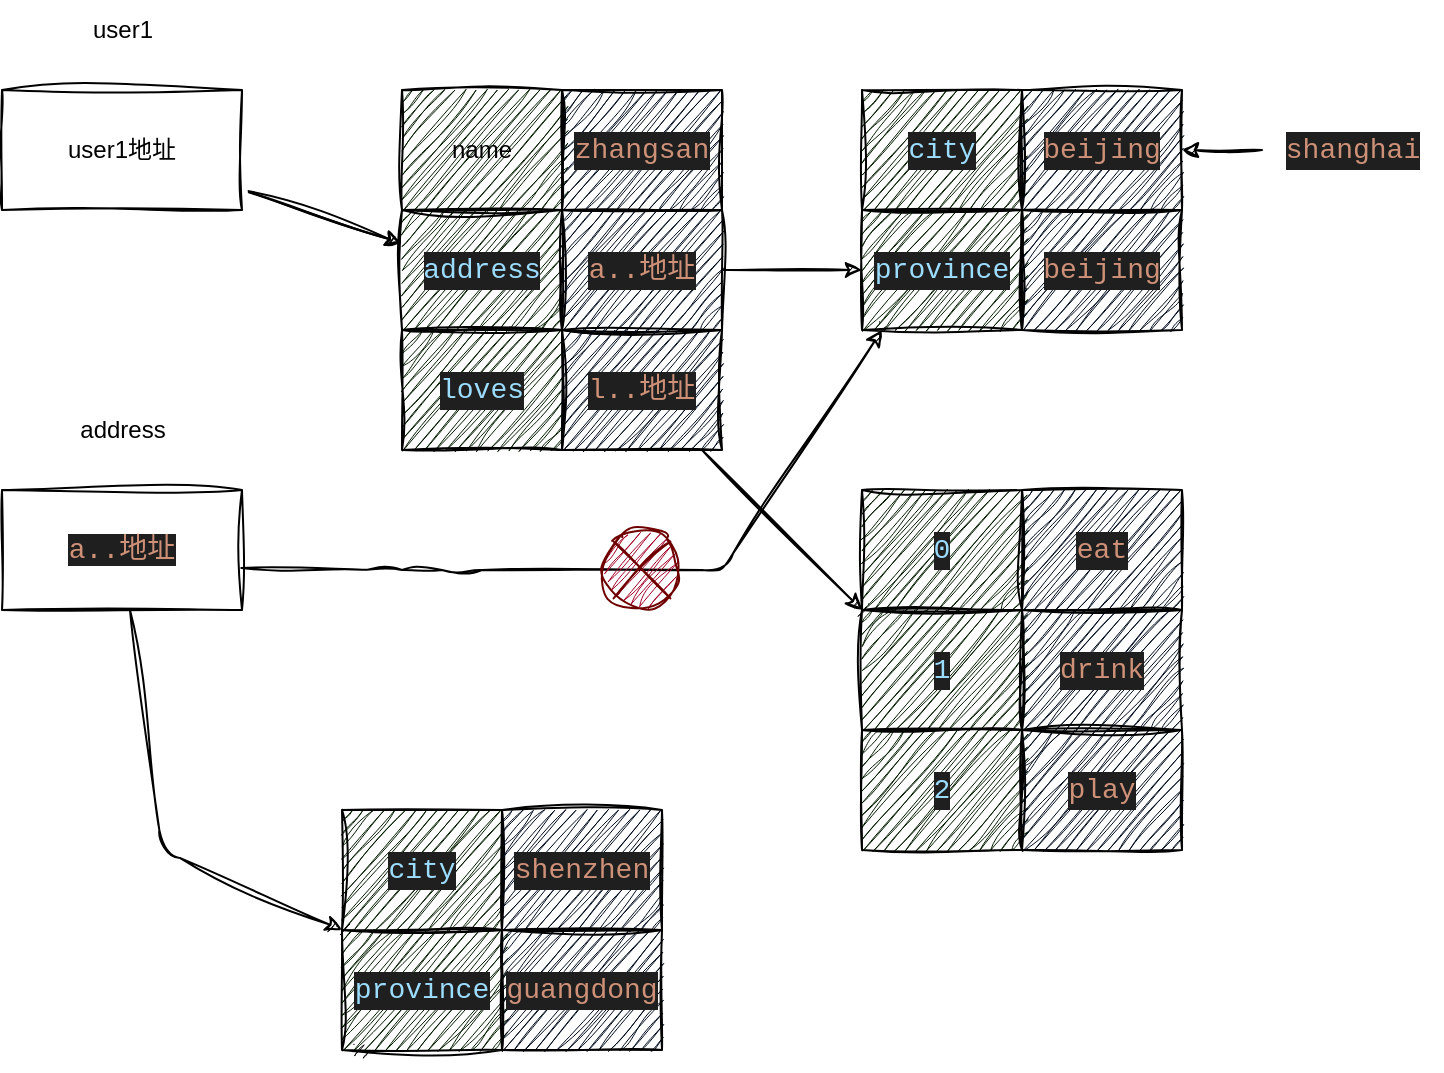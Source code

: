 <mxfile>
    <diagram id="ew8xve4dzyzNhSG_oleL" name="第 1 页">
        <mxGraphModel dx="915" dy="766" grid="1" gridSize="10" guides="1" tooltips="1" connect="1" arrows="1" fold="1" page="1" pageScale="1" pageWidth="827" pageHeight="1169" math="1" shadow="0">
            <root>
                <mxCell id="0"/>
                <mxCell id="1" parent="0"/>
                <mxCell id="96" value="" style="edgeStyle=none;html=1;rounded=0;sketch=1;curveFitting=1;jiggle=2;" parent="1" source="2" target="84" edge="1">
                    <mxGeometry relative="1" as="geometry"/>
                </mxCell>
                <mxCell id="107" value="" style="edgeStyle=none;html=1;rounded=0;sketch=1;curveFitting=1;jiggle=2;" parent="1" source="2" target="84" edge="1">
                    <mxGeometry relative="1" as="geometry"/>
                </mxCell>
                <mxCell id="2" value="user1地址" style="rounded=0;whiteSpace=wrap;html=1;strokeWidth=1;sketch=1;curveFitting=1;jiggle=2;" parent="1" vertex="1">
                    <mxGeometry x="40" y="80" width="120" height="60" as="geometry"/>
                </mxCell>
                <mxCell id="3" value="user1" style="text;html=1;align=center;verticalAlign=middle;resizable=0;points=[];autosize=1;strokeColor=none;fillColor=none;strokeWidth=1;rounded=0;sketch=1;curveFitting=1;jiggle=2;" parent="1" vertex="1">
                    <mxGeometry x="75" y="35" width="50" height="30" as="geometry"/>
                </mxCell>
                <mxCell id="7" value="name" style="rounded=0;whiteSpace=wrap;html=1;fillColor=#031D00;movable=1;resizable=1;rotatable=1;deletable=1;editable=1;connectable=1;strokeWidth=1;sketch=1;curveFitting=1;jiggle=2;" parent="1" vertex="1">
                    <mxGeometry x="240" y="80" width="80" height="60" as="geometry"/>
                </mxCell>
                <mxCell id="8" value="&lt;div style=&quot;color: rgb(204, 204, 204); background-color: rgb(31, 31, 31); font-family: Consolas, &amp;quot;Courier New&amp;quot;, monospace; font-size: 14px; line-height: 19px;&quot;&gt;&lt;span style=&quot;color: #ce9178;&quot;&gt;zhangsan&lt;/span&gt;&lt;/div&gt;" style="rounded=0;whiteSpace=wrap;html=1;fillColor=#000B1D;movable=1;resizable=1;rotatable=1;deletable=1;editable=1;connectable=1;strokeWidth=1;sketch=1;curveFitting=1;jiggle=2;" parent="1" vertex="1">
                    <mxGeometry x="320" y="80" width="80" height="60" as="geometry"/>
                </mxCell>
                <mxCell id="84" value="&lt;div style=&quot;color: rgb(204, 204, 204); background-color: rgb(31, 31, 31); font-family: Consolas, &amp;quot;Courier New&amp;quot;, monospace; font-size: 14px; line-height: 19px;&quot;&gt;&lt;span style=&quot;color: #9cdcfe;&quot;&gt;address&lt;/span&gt;&lt;/div&gt;" style="rounded=0;whiteSpace=wrap;html=1;fillColor=#031D00;movable=1;resizable=1;rotatable=1;deletable=1;editable=1;connectable=1;strokeWidth=1;sketch=1;curveFitting=1;jiggle=2;" parent="1" vertex="1">
                    <mxGeometry x="240" y="140" width="80" height="60" as="geometry"/>
                </mxCell>
                <mxCell id="106" value="" style="edgeStyle=none;html=1;rounded=0;sketch=1;curveFitting=1;jiggle=2;" parent="1" source="85" target="92" edge="1">
                    <mxGeometry relative="1" as="geometry"/>
                </mxCell>
                <mxCell id="85" value="&lt;div style=&quot;color: rgb(204, 204, 204); background-color: rgb(31, 31, 31); font-family: Consolas, &amp;quot;Courier New&amp;quot;, monospace; font-size: 14px; line-height: 19px;&quot;&gt;&lt;span style=&quot;color: #ce9178;&quot;&gt;a..地址&lt;/span&gt;&lt;/div&gt;" style="rounded=0;whiteSpace=wrap;html=1;fillColor=#000B1D;movable=1;resizable=1;rotatable=1;deletable=1;editable=1;connectable=1;strokeWidth=1;sketch=1;curveFitting=1;jiggle=2;" parent="1" vertex="1">
                    <mxGeometry x="320" y="140" width="80" height="60" as="geometry"/>
                </mxCell>
                <mxCell id="88" value="&lt;div style=&quot;color: rgb(204, 204, 204); background-color: rgb(31, 31, 31); font-family: Consolas, &amp;quot;Courier New&amp;quot;, monospace; font-size: 14px; line-height: 19px;&quot;&gt;&lt;div style=&quot;line-height: 19px;&quot;&gt;&lt;span style=&quot;color: #9cdcfe;&quot;&gt;loves&lt;/span&gt;&lt;/div&gt;&lt;/div&gt;" style="rounded=0;whiteSpace=wrap;html=1;fillColor=#031D00;movable=1;resizable=1;rotatable=1;deletable=1;editable=1;connectable=1;strokeWidth=1;sketch=1;curveFitting=1;jiggle=2;" parent="1" vertex="1">
                    <mxGeometry x="240" y="200" width="80" height="60" as="geometry"/>
                </mxCell>
                <mxCell id="105" value="" style="edgeStyle=none;html=1;rounded=0;sketch=1;curveFitting=1;jiggle=2;" parent="1" source="89" target="104" edge="1">
                    <mxGeometry relative="1" as="geometry"/>
                </mxCell>
                <mxCell id="89" value="&lt;div style=&quot;background-color: rgb(31, 31, 31); font-family: Consolas, &amp;quot;Courier New&amp;quot;, monospace; font-size: 14px; line-height: 19px;&quot;&gt;&lt;font color=&quot;#ce9178&quot;&gt;l..地址&lt;/font&gt;&lt;/div&gt;" style="rounded=0;whiteSpace=wrap;html=1;fillColor=#000B1D;movable=1;resizable=1;rotatable=1;deletable=1;editable=1;connectable=1;strokeWidth=1;sketch=1;curveFitting=1;jiggle=2;" parent="1" vertex="1">
                    <mxGeometry x="320" y="200" width="80" height="60" as="geometry"/>
                </mxCell>
                <mxCell id="90" value="&lt;div style=&quot;color: rgb(204, 204, 204); background-color: rgb(31, 31, 31); font-family: Consolas, &amp;quot;Courier New&amp;quot;, monospace; font-size: 14px; line-height: 19px;&quot;&gt;&lt;span style=&quot;color: #9cdcfe;&quot;&gt;city&lt;/span&gt;&lt;/div&gt;" style="rounded=0;whiteSpace=wrap;html=1;fillColor=#031D00;movable=1;resizable=1;rotatable=1;deletable=1;editable=1;connectable=1;strokeWidth=1;sketch=1;curveFitting=1;jiggle=2;" parent="1" vertex="1">
                    <mxGeometry x="470" y="80" width="80" height="60" as="geometry"/>
                </mxCell>
                <mxCell id="91" value="&lt;div style=&quot;color: rgb(204, 204, 204); background-color: rgb(31, 31, 31); font-family: Consolas, &amp;quot;Courier New&amp;quot;, monospace; font-size: 14px; line-height: 19px;&quot;&gt;&lt;div style=&quot;line-height: 19px;&quot;&gt;&lt;span style=&quot;color: #ce9178;&quot;&gt;beijing&lt;/span&gt;&lt;/div&gt;&lt;/div&gt;" style="rounded=0;whiteSpace=wrap;html=1;fillColor=#000B1D;movable=1;resizable=1;rotatable=1;deletable=1;editable=1;connectable=1;strokeWidth=1;sketch=1;curveFitting=1;jiggle=2;" parent="1" vertex="1">
                    <mxGeometry x="550" y="80" width="80" height="60" as="geometry"/>
                </mxCell>
                <mxCell id="92" value="&lt;div style=&quot;color: rgb(204, 204, 204); background-color: rgb(31, 31, 31); font-family: Consolas, &amp;quot;Courier New&amp;quot;, monospace; font-size: 14px; line-height: 19px;&quot;&gt;&lt;div style=&quot;line-height: 19px;&quot;&gt;&lt;span style=&quot;color: #9cdcfe;&quot;&gt;province&lt;/span&gt;&lt;/div&gt;&lt;/div&gt;" style="rounded=0;whiteSpace=wrap;html=1;fillColor=#031D00;movable=1;resizable=1;rotatable=1;deletable=1;editable=1;connectable=1;strokeWidth=1;sketch=1;curveFitting=1;jiggle=2;" parent="1" vertex="1">
                    <mxGeometry x="470" y="140" width="80" height="60" as="geometry"/>
                </mxCell>
                <mxCell id="93" value="&lt;div style=&quot;color: rgb(204, 204, 204); background-color: rgb(31, 31, 31); font-family: Consolas, &amp;quot;Courier New&amp;quot;, monospace; font-size: 14px; line-height: 19px;&quot;&gt;&lt;div style=&quot;line-height: 19px;&quot;&gt;&lt;span style=&quot;color: #ce9178;&quot;&gt;beijing&lt;/span&gt;&lt;/div&gt;&lt;/div&gt;" style="rounded=0;whiteSpace=wrap;html=1;fillColor=#000B1D;movable=1;resizable=1;rotatable=1;deletable=1;editable=1;connectable=1;strokeWidth=1;sketch=1;curveFitting=1;jiggle=2;" parent="1" vertex="1">
                    <mxGeometry x="550" y="140" width="80" height="60" as="geometry"/>
                </mxCell>
                <mxCell id="98" value="&lt;div style=&quot;color: rgb(204, 204, 204); background-color: rgb(31, 31, 31); font-family: Consolas, &amp;quot;Courier New&amp;quot;, monospace; font-size: 14px; line-height: 19px;&quot;&gt;&lt;span style=&quot;color: #9cdcfe;&quot;&gt;0&lt;/span&gt;&lt;/div&gt;" style="rounded=0;whiteSpace=wrap;html=1;fillColor=#031D00;movable=1;resizable=1;rotatable=1;deletable=1;editable=1;connectable=1;strokeWidth=1;sketch=1;curveFitting=1;jiggle=2;" parent="1" vertex="1">
                    <mxGeometry x="470" y="280" width="80" height="60" as="geometry"/>
                </mxCell>
                <mxCell id="99" value="&lt;div style=&quot;color: rgb(204, 204, 204); background-color: rgb(31, 31, 31); font-family: Consolas, &amp;quot;Courier New&amp;quot;, monospace; font-size: 14px; line-height: 19px;&quot;&gt;&lt;div style=&quot;line-height: 19px;&quot;&gt;&lt;div style=&quot;line-height: 19px;&quot;&gt;&lt;span style=&quot;color: #ce9178;&quot;&gt;eat&lt;/span&gt;&lt;/div&gt;&lt;/div&gt;&lt;/div&gt;" style="rounded=0;whiteSpace=wrap;html=1;fillColor=#000B1D;movable=1;resizable=1;rotatable=1;deletable=1;editable=1;connectable=1;strokeWidth=1;sketch=1;curveFitting=1;jiggle=2;" parent="1" vertex="1">
                    <mxGeometry x="550" y="280" width="80" height="60" as="geometry"/>
                </mxCell>
                <mxCell id="100" value="&lt;div style=&quot;color: rgb(204, 204, 204); background-color: rgb(31, 31, 31); font-family: Consolas, &amp;quot;Courier New&amp;quot;, monospace; font-size: 14px; line-height: 19px;&quot;&gt;&lt;div style=&quot;line-height: 19px;&quot;&gt;&lt;span style=&quot;color: #9cdcfe;&quot;&gt;1&lt;/span&gt;&lt;/div&gt;&lt;/div&gt;" style="rounded=0;whiteSpace=wrap;html=1;fillColor=#031D00;movable=1;resizable=1;rotatable=1;deletable=1;editable=1;connectable=1;strokeWidth=1;sketch=1;curveFitting=1;jiggle=2;" parent="1" vertex="1">
                    <mxGeometry x="470" y="340" width="80" height="60" as="geometry"/>
                </mxCell>
                <mxCell id="101" value="&lt;div style=&quot;color: rgb(204, 204, 204); background-color: rgb(31, 31, 31); font-family: Consolas, &amp;quot;Courier New&amp;quot;, monospace; font-size: 14px; line-height: 19px;&quot;&gt;&lt;div style=&quot;line-height: 19px;&quot;&gt;&lt;div style=&quot;line-height: 19px;&quot;&gt;&lt;span style=&quot;color: #ce9178;&quot;&gt;drink&lt;/span&gt;&lt;/div&gt;&lt;/div&gt;&lt;/div&gt;" style="rounded=0;whiteSpace=wrap;html=1;fillColor=#000B1D;movable=1;resizable=1;rotatable=1;deletable=1;editable=1;connectable=1;strokeWidth=1;sketch=1;curveFitting=1;jiggle=2;" parent="1" vertex="1">
                    <mxGeometry x="550" y="340" width="80" height="60" as="geometry"/>
                </mxCell>
                <mxCell id="104" value="" style="shape=waypoint;sketch=1;size=6;pointerEvents=1;points=[];fillColor=#000B1D;resizable=0;rotatable=0;perimeter=centerPerimeter;snapToPoint=1;rounded=0;strokeWidth=1;curveFitting=1;jiggle=2;" parent="1" vertex="1">
                    <mxGeometry x="460" y="330" width="20" height="20" as="geometry"/>
                </mxCell>
                <mxCell id="108" value="&lt;div style=&quot;color: rgb(204, 204, 204); background-color: rgb(31, 31, 31); font-family: Consolas, &amp;quot;Courier New&amp;quot;, monospace; font-size: 14px; line-height: 19px;&quot;&gt;&lt;div style=&quot;line-height: 19px;&quot;&gt;&lt;span style=&quot;color: #9cdcfe;&quot;&gt;2&lt;/span&gt;&lt;/div&gt;&lt;/div&gt;" style="rounded=0;whiteSpace=wrap;html=1;fillColor=#031D00;movable=1;resizable=1;rotatable=1;deletable=1;editable=1;connectable=1;strokeWidth=1;sketch=1;curveFitting=1;jiggle=2;" parent="1" vertex="1">
                    <mxGeometry x="470" y="400" width="80" height="60" as="geometry"/>
                </mxCell>
                <mxCell id="109" value="&lt;div style=&quot;color: rgb(204, 204, 204); background-color: rgb(31, 31, 31); font-family: Consolas, &amp;quot;Courier New&amp;quot;, monospace; font-size: 14px; line-height: 19px;&quot;&gt;&lt;div style=&quot;line-height: 19px;&quot;&gt;&lt;div style=&quot;line-height: 19px;&quot;&gt;&lt;div style=&quot;line-height: 19px;&quot;&gt;&lt;span style=&quot;color: #ce9178;&quot;&gt;play&lt;/span&gt;&lt;/div&gt;&lt;/div&gt;&lt;/div&gt;&lt;/div&gt;" style="rounded=0;whiteSpace=wrap;html=1;fillColor=#000B1D;movable=1;resizable=1;rotatable=1;deletable=1;editable=1;connectable=1;strokeWidth=1;sketch=1;curveFitting=1;jiggle=2;" parent="1" vertex="1">
                    <mxGeometry x="550" y="400" width="80" height="60" as="geometry"/>
                </mxCell>
                <mxCell id="114" value="" style="edgeStyle=none;html=1;sketch=1;curveFitting=1;jiggle=2;exitX=0.997;exitY=0.65;exitDx=0;exitDy=0;exitPerimeter=0;" parent="1" source="111" target="113" edge="1">
                    <mxGeometry relative="1" as="geometry">
                        <Array as="points">
                            <mxPoint x="230" y="320"/>
                            <mxPoint x="270" y="320"/>
                            <mxPoint x="400" y="320"/>
                        </Array>
                    </mxGeometry>
                </mxCell>
                <mxCell id="131" value="" style="edgeStyle=none;sketch=1;hachureGap=4;jiggle=2;curveFitting=1;html=1;fontFamily=Architects Daughter;fontSource=https%3A%2F%2Ffonts.googleapis.com%2Fcss%3Ffamily%3DArchitects%2BDaughter;fontSize=16;" parent="1" source="111" target="130" edge="1">
                    <mxGeometry relative="1" as="geometry">
                        <Array as="points">
                            <mxPoint x="120" y="460"/>
                        </Array>
                    </mxGeometry>
                </mxCell>
                <mxCell id="111" value="&lt;span style=&quot;color: rgb(206, 145, 120); font-family: Consolas, &amp;quot;Courier New&amp;quot;, monospace; font-size: 14px; background-color: rgb(31, 31, 31);&quot;&gt;a..地址&lt;/span&gt;" style="rounded=0;whiteSpace=wrap;html=1;strokeWidth=1;sketch=1;curveFitting=1;jiggle=2;" parent="1" vertex="1">
                    <mxGeometry x="40" y="280" width="120" height="60" as="geometry"/>
                </mxCell>
                <mxCell id="112" value="address" style="text;html=1;align=center;verticalAlign=middle;resizable=0;points=[];autosize=1;strokeColor=none;fillColor=none;strokeWidth=1;rounded=0;sketch=1;curveFitting=1;jiggle=2;" parent="1" vertex="1">
                    <mxGeometry x="65" y="235" width="70" height="30" as="geometry"/>
                </mxCell>
                <mxCell id="113" value="" style="shape=waypoint;sketch=1;size=6;pointerEvents=1;points=[];fillColor=default;resizable=0;rotatable=0;perimeter=centerPerimeter;snapToPoint=1;rounded=0;strokeWidth=1;curveFitting=1;jiggle=2;" parent="1" vertex="1">
                    <mxGeometry x="470" y="190" width="20" height="20" as="geometry"/>
                </mxCell>
                <mxCell id="121" style="edgeStyle=none;sketch=1;hachureGap=4;jiggle=2;curveFitting=1;html=1;fontFamily=Architects Daughter;fontSource=https%3A%2F%2Ffonts.googleapis.com%2Fcss%3Ffamily%3DArchitects%2BDaughter;fontSize=16;" parent="1" source="115" target="91" edge="1">
                    <mxGeometry relative="1" as="geometry"/>
                </mxCell>
                <mxCell id="115" value="&lt;div style=&quot;color: rgb(204, 204, 204); background-color: rgb(31, 31, 31); font-family: Consolas, &amp;quot;Courier New&amp;quot;, monospace; font-size: 14px; line-height: 19px;&quot;&gt;&lt;span style=&quot;color: #ce9178;&quot;&gt;shanghai&lt;/span&gt;&lt;/div&gt;" style="text;html=1;align=center;verticalAlign=middle;resizable=0;points=[];autosize=1;strokeColor=none;fillColor=none;fontSize=20;fontFamily=Architects Daughter;sketch=1;hachureGap=4;jiggle=2;curveFitting=1;fontSource=https%3A%2F%2Ffonts.googleapis.com%2Fcss%3Ffamily%3DArchitects%2BDaughter;" parent="1" vertex="1">
                    <mxGeometry x="670" y="95" width="90" height="30" as="geometry"/>
                </mxCell>
                <mxCell id="122" value="&lt;div style=&quot;color: rgb(204, 204, 204); background-color: rgb(31, 31, 31); font-family: Consolas, &amp;quot;Courier New&amp;quot;, monospace; font-size: 14px; line-height: 19px;&quot;&gt;&lt;span style=&quot;color: #9cdcfe;&quot;&gt;city&lt;/span&gt;&lt;/div&gt;" style="rounded=0;whiteSpace=wrap;html=1;fillColor=#031D00;movable=1;resizable=1;rotatable=1;deletable=1;editable=1;connectable=1;strokeWidth=1;sketch=1;curveFitting=1;jiggle=2;" parent="1" vertex="1">
                    <mxGeometry x="210" y="440" width="80" height="60" as="geometry"/>
                </mxCell>
                <mxCell id="123" value="&lt;div style=&quot;color: rgb(204, 204, 204); background-color: rgb(31, 31, 31); font-family: Consolas, &amp;quot;Courier New&amp;quot;, monospace; font-size: 14px; line-height: 19px;&quot;&gt;&lt;div style=&quot;line-height: 19px;&quot;&gt;&lt;div style=&quot;line-height: 19px;&quot;&gt;&lt;span style=&quot;color: #ce9178;&quot;&gt;shenzhen&lt;/span&gt;&lt;/div&gt;&lt;/div&gt;&lt;/div&gt;" style="rounded=0;whiteSpace=wrap;html=1;fillColor=#000B1D;movable=1;resizable=1;rotatable=1;deletable=1;editable=1;connectable=1;strokeWidth=1;sketch=1;curveFitting=1;jiggle=2;" parent="1" vertex="1">
                    <mxGeometry x="290" y="440" width="80" height="60" as="geometry"/>
                </mxCell>
                <mxCell id="124" value="&lt;div style=&quot;color: rgb(204, 204, 204); background-color: rgb(31, 31, 31); font-family: Consolas, &amp;quot;Courier New&amp;quot;, monospace; font-size: 14px; line-height: 19px;&quot;&gt;&lt;div style=&quot;line-height: 19px;&quot;&gt;&lt;span style=&quot;color: #9cdcfe;&quot;&gt;province&lt;/span&gt;&lt;/div&gt;&lt;/div&gt;" style="rounded=0;whiteSpace=wrap;html=1;fillColor=#031D00;movable=1;resizable=1;rotatable=1;deletable=1;editable=1;connectable=1;strokeWidth=1;sketch=1;curveFitting=1;jiggle=2;" parent="1" vertex="1">
                    <mxGeometry x="210" y="500" width="80" height="60" as="geometry"/>
                </mxCell>
                <mxCell id="125" value="&lt;div style=&quot;color: rgb(204, 204, 204); background-color: rgb(31, 31, 31); font-family: Consolas, &amp;quot;Courier New&amp;quot;, monospace; font-size: 14px; line-height: 19px;&quot;&gt;&lt;div style=&quot;line-height: 19px;&quot;&gt;&lt;div style=&quot;line-height: 19px;&quot;&gt;&lt;span style=&quot;color: #ce9178;&quot;&gt;guangdong&lt;/span&gt;&lt;/div&gt;&lt;/div&gt;&lt;/div&gt;" style="rounded=0;whiteSpace=wrap;html=1;fillColor=#000B1D;movable=1;resizable=1;rotatable=1;deletable=1;editable=1;connectable=1;strokeWidth=1;sketch=1;curveFitting=1;jiggle=2;" parent="1" vertex="1">
                    <mxGeometry x="290" y="500" width="80" height="60" as="geometry"/>
                </mxCell>
                <mxCell id="126" value="" style="shape=waypoint;sketch=1;size=6;pointerEvents=1;points=[];fillColor=default;resizable=0;rotatable=0;perimeter=centerPerimeter;snapToPoint=1;rounded=0;strokeWidth=1;curveFitting=1;jiggle=2;" parent="1" vertex="1">
                    <mxGeometry x="210" y="550" width="20" height="20" as="geometry"/>
                </mxCell>
                <mxCell id="127" value="" style="shape=sumEllipse;perimeter=ellipsePerimeter;whiteSpace=wrap;html=1;backgroundOutline=1;sketch=1;hachureGap=4;jiggle=2;curveFitting=1;fontFamily=Architects Daughter;fontSource=https%3A%2F%2Ffonts.googleapis.com%2Fcss%3Ffamily%3DArchitects%2BDaughter;fontSize=20;fillColor=#a20025;fontColor=#ffffff;strokeColor=#6F0000;" parent="1" vertex="1">
                    <mxGeometry x="340" y="300" width="40" height="40" as="geometry"/>
                </mxCell>
                <mxCell id="130" value="" style="shape=waypoint;sketch=1;size=6;pointerEvents=1;points=[];fillColor=default;resizable=0;rotatable=0;perimeter=centerPerimeter;snapToPoint=1;rounded=0;strokeWidth=1;curveFitting=1;jiggle=2;hachureGap=4;fontFamily=Architects Daughter;fontSource=https%3A%2F%2Ffonts.googleapis.com%2Fcss%3Ffamily%3DArchitects%2BDaughter;fontSize=20;" parent="1" vertex="1">
                    <mxGeometry x="200" y="490" width="20" height="20" as="geometry"/>
                </mxCell>
            </root>
        </mxGraphModel>
    </diagram>
</mxfile>
